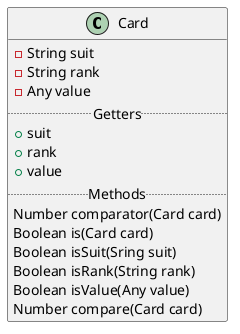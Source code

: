 @startuml
'https://plantuml.com/class-diagram

class Card {
  - String suit
  - String rank
  - Any value
  .. Getters ..
  + suit
  + rank
  + value
  .. Methods ..
  Number comparator(Card card)
  Boolean is(Card card)
  Boolean isSuit(Sring suit)
  Boolean isRank(String rank)
  Boolean isValue(Any value)
  Number compare(Card card)
}


@enduml